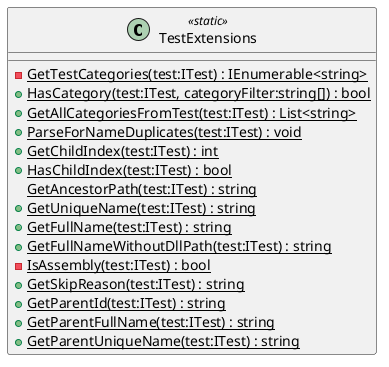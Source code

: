 @startuml
class TestExtensions <<static>> {
    - {static} GetTestCategories(test:ITest) : IEnumerable<string>
    + {static} HasCategory(test:ITest, categoryFilter:string[]) : bool
    + {static} GetAllCategoriesFromTest(test:ITest) : List<string>
    + {static} ParseForNameDuplicates(test:ITest) : void
    + {static} GetChildIndex(test:ITest) : int
    + {static} HasChildIndex(test:ITest) : bool
    {static} GetAncestorPath(test:ITest) : string
    + {static} GetUniqueName(test:ITest) : string
    + {static} GetFullName(test:ITest) : string
    + {static} GetFullNameWithoutDllPath(test:ITest) : string
    - {static} IsAssembly(test:ITest) : bool
    + {static} GetSkipReason(test:ITest) : string
    + {static} GetParentId(test:ITest) : string
    + {static} GetParentFullName(test:ITest) : string
    + {static} GetParentUniqueName(test:ITest) : string
}
@enduml
